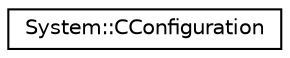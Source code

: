digraph G
{
  edge [fontname="Helvetica",fontsize="10",labelfontname="Helvetica",labelfontsize="10"];
  node [fontname="Helvetica",fontsize="10",shape=record];
  rankdir="LR";
  Node1 [label="System::CConfiguration",height=0.2,width=0.4,color="black", fillcolor="white", style="filled",URL="$class_system_1_1_c_configuration.html"];
}
